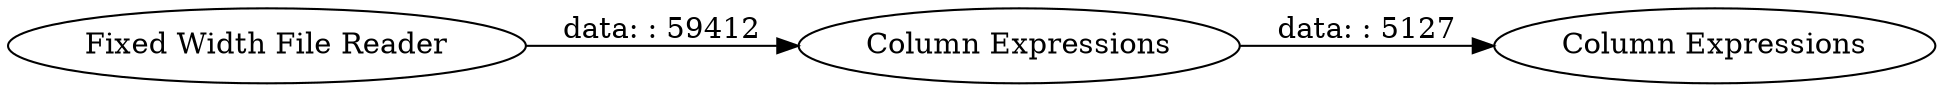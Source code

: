 digraph {
	"-8450654331114443769_1" [label="Fixed Width File Reader"]
	"-8450654331114443769_2" [label="Column Expressions"]
	"-8450654331114443769_3" [label="Column Expressions"]
	"-8450654331114443769_1" -> "-8450654331114443769_2" [label="data: : 59412"]
	"-8450654331114443769_2" -> "-8450654331114443769_3" [label="data: : 5127"]
	rankdir=LR
}
